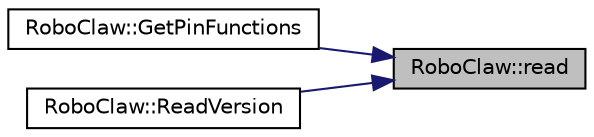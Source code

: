 digraph "RoboClaw::read"
{
 // LATEX_PDF_SIZE
  edge [fontname="Helvetica",fontsize="10",labelfontname="Helvetica",labelfontsize="10"];
  node [fontname="Helvetica",fontsize="10",shape=record];
  rankdir="RL";
  Node1 [label="RoboClaw::read",height=0.2,width=0.4,color="black", fillcolor="grey75", style="filled", fontcolor="black",tooltip=" "];
  Node1 -> Node2 [dir="back",color="midnightblue",fontsize="10",style="solid",fontname="Helvetica"];
  Node2 [label="RoboClaw::GetPinFunctions",height=0.2,width=0.4,color="black", fillcolor="white", style="filled",URL="$class_robo_claw.html#ac9e878bddde386d268182266420ca27b",tooltip=" "];
  Node1 -> Node3 [dir="back",color="midnightblue",fontsize="10",style="solid",fontname="Helvetica"];
  Node3 [label="RoboClaw::ReadVersion",height=0.2,width=0.4,color="black", fillcolor="white", style="filled",URL="$class_robo_claw.html#a346a940941c44ea7ff5f2a07e49cec35",tooltip=" "];
}
